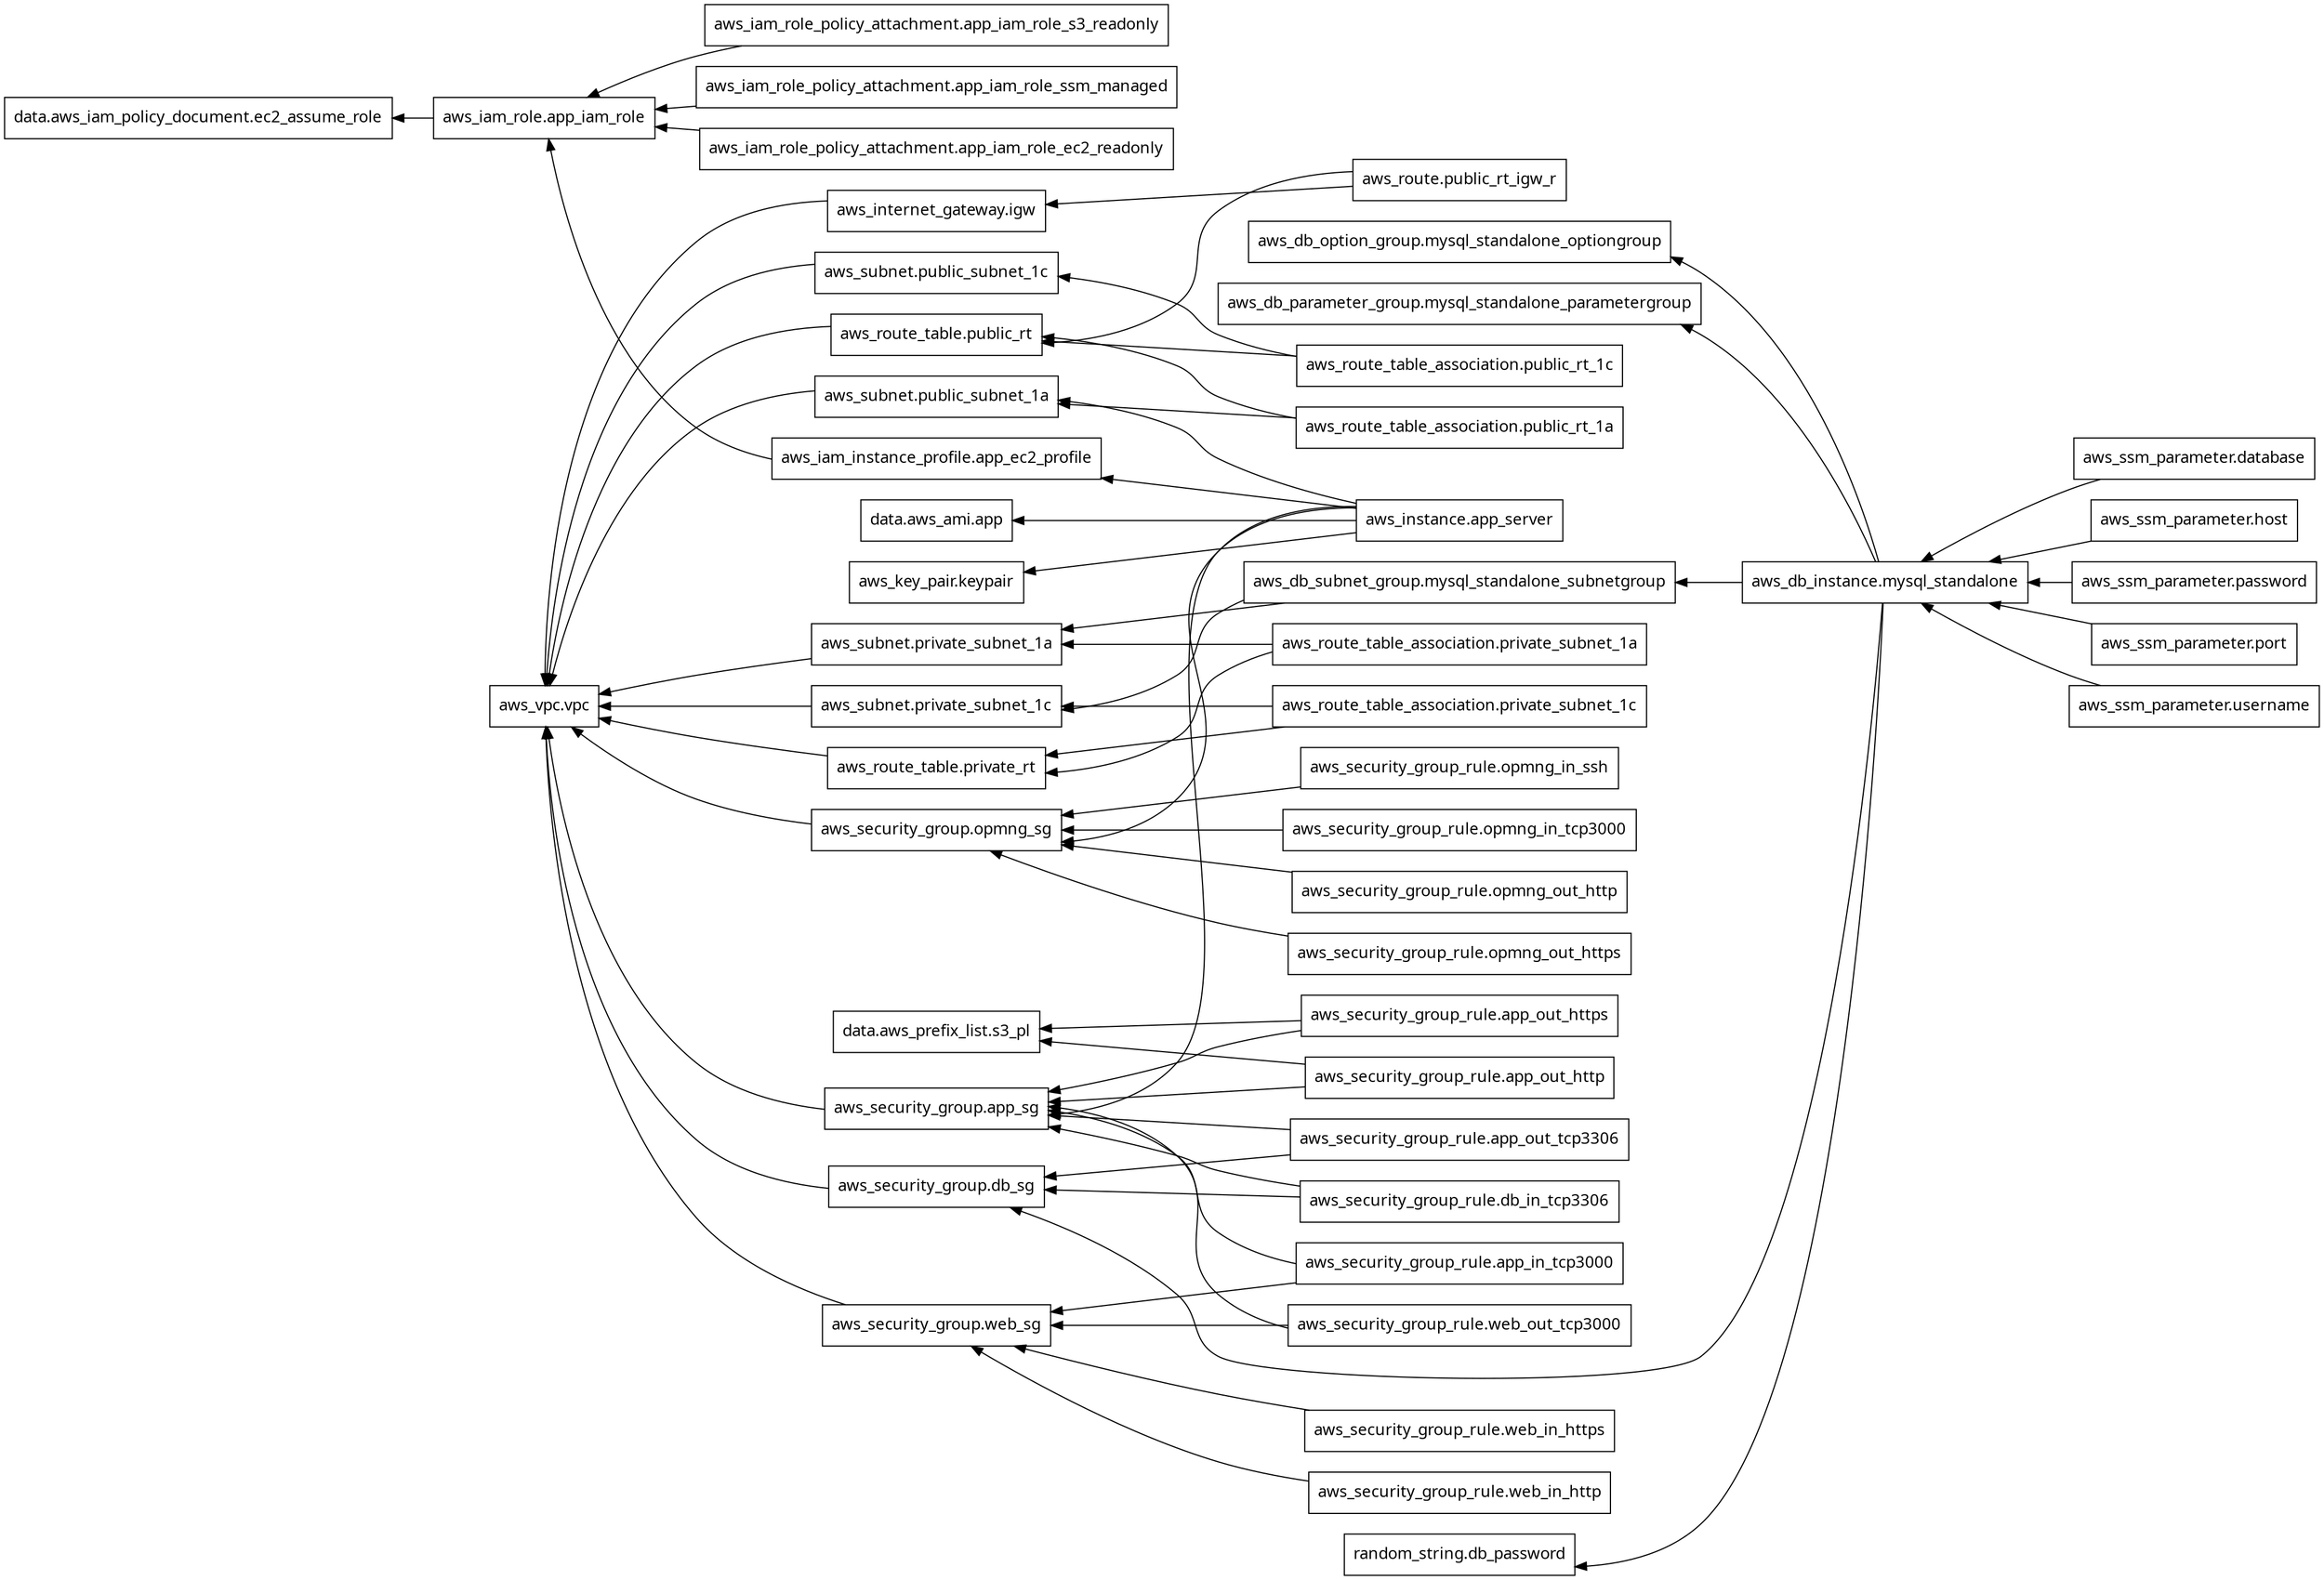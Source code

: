 digraph G {
  rankdir = "RL";
  node [shape = rect, fontname = "sans-serif"];
  "data.aws_ami.app" [label="data.aws_ami.app"];
  "data.aws_iam_policy_document.ec2_assume_role" [label="data.aws_iam_policy_document.ec2_assume_role"];
  "data.aws_prefix_list.s3_pl" [label="data.aws_prefix_list.s3_pl"];
  "aws_db_instance.mysql_standalone" [label="aws_db_instance.mysql_standalone"];
  "aws_db_option_group.mysql_standalone_optiongroup" [label="aws_db_option_group.mysql_standalone_optiongroup"];
  "aws_db_parameter_group.mysql_standalone_parametergroup" [label="aws_db_parameter_group.mysql_standalone_parametergroup"];
  "aws_db_subnet_group.mysql_standalone_subnetgroup" [label="aws_db_subnet_group.mysql_standalone_subnetgroup"];
  "aws_iam_instance_profile.app_ec2_profile" [label="aws_iam_instance_profile.app_ec2_profile"];
  "aws_iam_role.app_iam_role" [label="aws_iam_role.app_iam_role"];
  "aws_iam_role_policy_attachment.app_iam_role_ec2_readonly" [label="aws_iam_role_policy_attachment.app_iam_role_ec2_readonly"];
  "aws_iam_role_policy_attachment.app_iam_role_s3_readonly" [label="aws_iam_role_policy_attachment.app_iam_role_s3_readonly"];
  "aws_iam_role_policy_attachment.app_iam_role_ssm_managed" [label="aws_iam_role_policy_attachment.app_iam_role_ssm_managed"];
  "aws_instance.app_server" [label="aws_instance.app_server"];
  "aws_internet_gateway.igw" [label="aws_internet_gateway.igw"];
  "aws_key_pair.keypair" [label="aws_key_pair.keypair"];
  "aws_route.public_rt_igw_r" [label="aws_route.public_rt_igw_r"];
  "aws_route_table.private_rt" [label="aws_route_table.private_rt"];
  "aws_route_table.public_rt" [label="aws_route_table.public_rt"];
  "aws_route_table_association.private_subnet_1a" [label="aws_route_table_association.private_subnet_1a"];
  "aws_route_table_association.private_subnet_1c" [label="aws_route_table_association.private_subnet_1c"];
  "aws_route_table_association.public_rt_1a" [label="aws_route_table_association.public_rt_1a"];
  "aws_route_table_association.public_rt_1c" [label="aws_route_table_association.public_rt_1c"];
  "aws_security_group.app_sg" [label="aws_security_group.app_sg"];
  "aws_security_group.db_sg" [label="aws_security_group.db_sg"];
  "aws_security_group.opmng_sg" [label="aws_security_group.opmng_sg"];
  "aws_security_group.web_sg" [label="aws_security_group.web_sg"];
  "aws_security_group_rule.app_in_tcp3000" [label="aws_security_group_rule.app_in_tcp3000"];
  "aws_security_group_rule.app_out_http" [label="aws_security_group_rule.app_out_http"];
  "aws_security_group_rule.app_out_https" [label="aws_security_group_rule.app_out_https"];
  "aws_security_group_rule.app_out_tcp3306" [label="aws_security_group_rule.app_out_tcp3306"];
  "aws_security_group_rule.db_in_tcp3306" [label="aws_security_group_rule.db_in_tcp3306"];
  "aws_security_group_rule.opmng_in_ssh" [label="aws_security_group_rule.opmng_in_ssh"];
  "aws_security_group_rule.opmng_in_tcp3000" [label="aws_security_group_rule.opmng_in_tcp3000"];
  "aws_security_group_rule.opmng_out_http" [label="aws_security_group_rule.opmng_out_http"];
  "aws_security_group_rule.opmng_out_https" [label="aws_security_group_rule.opmng_out_https"];
  "aws_security_group_rule.web_in_http" [label="aws_security_group_rule.web_in_http"];
  "aws_security_group_rule.web_in_https" [label="aws_security_group_rule.web_in_https"];
  "aws_security_group_rule.web_out_tcp3000" [label="aws_security_group_rule.web_out_tcp3000"];
  "aws_ssm_parameter.database" [label="aws_ssm_parameter.database"];
  "aws_ssm_parameter.host" [label="aws_ssm_parameter.host"];
  "aws_ssm_parameter.password" [label="aws_ssm_parameter.password"];
  "aws_ssm_parameter.port" [label="aws_ssm_parameter.port"];
  "aws_ssm_parameter.username" [label="aws_ssm_parameter.username"];
  "aws_subnet.private_subnet_1a" [label="aws_subnet.private_subnet_1a"];
  "aws_subnet.private_subnet_1c" [label="aws_subnet.private_subnet_1c"];
  "aws_subnet.public_subnet_1a" [label="aws_subnet.public_subnet_1a"];
  "aws_subnet.public_subnet_1c" [label="aws_subnet.public_subnet_1c"];
  "aws_vpc.vpc" [label="aws_vpc.vpc"];
  "random_string.db_password" [label="random_string.db_password"];
  "aws_db_instance.mysql_standalone" -> "aws_db_option_group.mysql_standalone_optiongroup";
  "aws_db_instance.mysql_standalone" -> "aws_db_parameter_group.mysql_standalone_parametergroup";
  "aws_db_instance.mysql_standalone" -> "aws_db_subnet_group.mysql_standalone_subnetgroup";
  "aws_db_instance.mysql_standalone" -> "aws_security_group.db_sg";
  "aws_db_instance.mysql_standalone" -> "random_string.db_password";
  "aws_db_subnet_group.mysql_standalone_subnetgroup" -> "aws_subnet.private_subnet_1a";
  "aws_db_subnet_group.mysql_standalone_subnetgroup" -> "aws_subnet.private_subnet_1c";
  "aws_iam_instance_profile.app_ec2_profile" -> "aws_iam_role.app_iam_role";
  "aws_iam_role.app_iam_role" -> "data.aws_iam_policy_document.ec2_assume_role";
  "aws_iam_role_policy_attachment.app_iam_role_ec2_readonly" -> "aws_iam_role.app_iam_role";
  "aws_iam_role_policy_attachment.app_iam_role_s3_readonly" -> "aws_iam_role.app_iam_role";
  "aws_iam_role_policy_attachment.app_iam_role_ssm_managed" -> "aws_iam_role.app_iam_role";
  "aws_instance.app_server" -> "data.aws_ami.app";
  "aws_instance.app_server" -> "aws_iam_instance_profile.app_ec2_profile";
  "aws_instance.app_server" -> "aws_key_pair.keypair";
  "aws_instance.app_server" -> "aws_security_group.app_sg";
  "aws_instance.app_server" -> "aws_security_group.opmng_sg";
  "aws_instance.app_server" -> "aws_subnet.public_subnet_1a";
  "aws_internet_gateway.igw" -> "aws_vpc.vpc";
  "aws_route.public_rt_igw_r" -> "aws_internet_gateway.igw";
  "aws_route.public_rt_igw_r" -> "aws_route_table.public_rt";
  "aws_route_table.private_rt" -> "aws_vpc.vpc";
  "aws_route_table.public_rt" -> "aws_vpc.vpc";
  "aws_route_table_association.private_subnet_1a" -> "aws_route_table.private_rt";
  "aws_route_table_association.private_subnet_1a" -> "aws_subnet.private_subnet_1a";
  "aws_route_table_association.private_subnet_1c" -> "aws_route_table.private_rt";
  "aws_route_table_association.private_subnet_1c" -> "aws_subnet.private_subnet_1c";
  "aws_route_table_association.public_rt_1a" -> "aws_route_table.public_rt";
  "aws_route_table_association.public_rt_1a" -> "aws_subnet.public_subnet_1a";
  "aws_route_table_association.public_rt_1c" -> "aws_route_table.public_rt";
  "aws_route_table_association.public_rt_1c" -> "aws_subnet.public_subnet_1c";
  "aws_security_group.app_sg" -> "aws_vpc.vpc";
  "aws_security_group.db_sg" -> "aws_vpc.vpc";
  "aws_security_group.opmng_sg" -> "aws_vpc.vpc";
  "aws_security_group.web_sg" -> "aws_vpc.vpc";
  "aws_security_group_rule.app_in_tcp3000" -> "aws_security_group.app_sg";
  "aws_security_group_rule.app_in_tcp3000" -> "aws_security_group.web_sg";
  "aws_security_group_rule.app_out_http" -> "data.aws_prefix_list.s3_pl";
  "aws_security_group_rule.app_out_http" -> "aws_security_group.app_sg";
  "aws_security_group_rule.app_out_https" -> "data.aws_prefix_list.s3_pl";
  "aws_security_group_rule.app_out_https" -> "aws_security_group.app_sg";
  "aws_security_group_rule.app_out_tcp3306" -> "aws_security_group.app_sg";
  "aws_security_group_rule.app_out_tcp3306" -> "aws_security_group.db_sg";
  "aws_security_group_rule.db_in_tcp3306" -> "aws_security_group.app_sg";
  "aws_security_group_rule.db_in_tcp3306" -> "aws_security_group.db_sg";
  "aws_security_group_rule.opmng_in_ssh" -> "aws_security_group.opmng_sg";
  "aws_security_group_rule.opmng_in_tcp3000" -> "aws_security_group.opmng_sg";
  "aws_security_group_rule.opmng_out_http" -> "aws_security_group.opmng_sg";
  "aws_security_group_rule.opmng_out_https" -> "aws_security_group.opmng_sg";
  "aws_security_group_rule.web_in_http" -> "aws_security_group.web_sg";
  "aws_security_group_rule.web_in_https" -> "aws_security_group.web_sg";
  "aws_security_group_rule.web_out_tcp3000" -> "aws_security_group.app_sg";
  "aws_security_group_rule.web_out_tcp3000" -> "aws_security_group.web_sg";
  "aws_ssm_parameter.database" -> "aws_db_instance.mysql_standalone";
  "aws_ssm_parameter.host" -> "aws_db_instance.mysql_standalone";
  "aws_ssm_parameter.password" -> "aws_db_instance.mysql_standalone";
  "aws_ssm_parameter.port" -> "aws_db_instance.mysql_standalone";
  "aws_ssm_parameter.username" -> "aws_db_instance.mysql_standalone";
  "aws_subnet.private_subnet_1a" -> "aws_vpc.vpc";
  "aws_subnet.private_subnet_1c" -> "aws_vpc.vpc";
  "aws_subnet.public_subnet_1a" -> "aws_vpc.vpc";
  "aws_subnet.public_subnet_1c" -> "aws_vpc.vpc";
}
